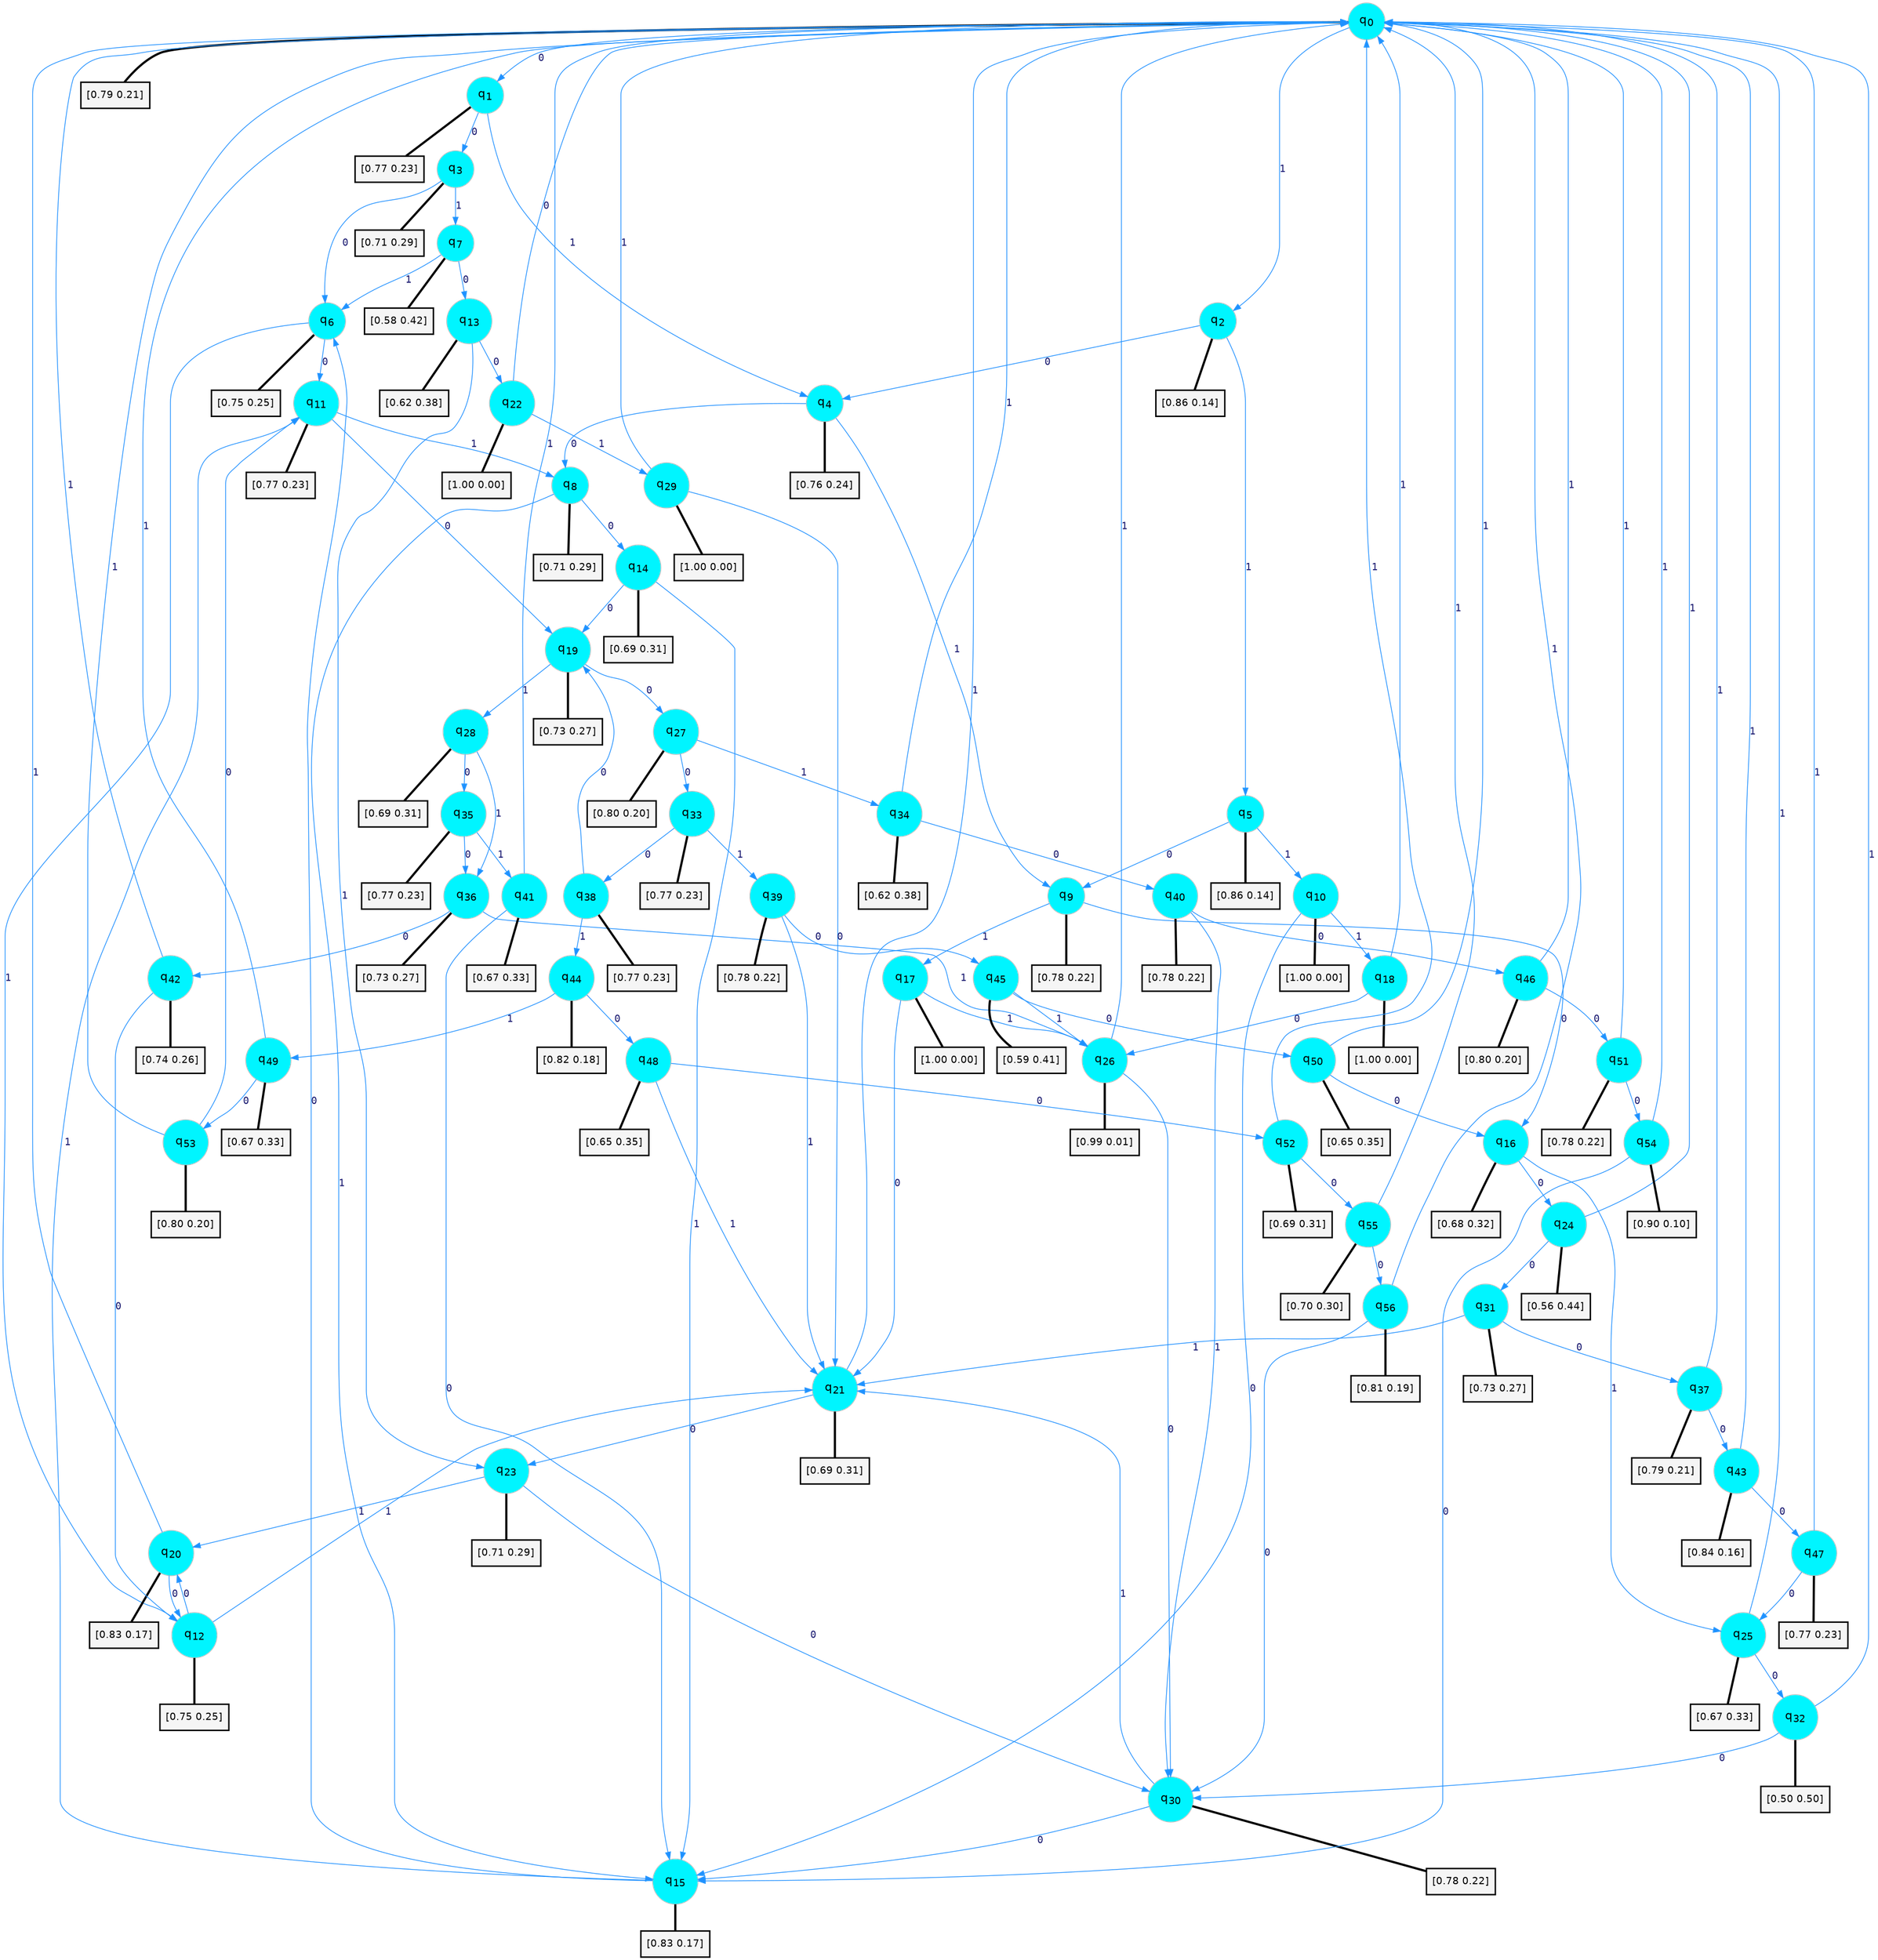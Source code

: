 digraph G {
graph [
bgcolor=transparent, dpi=300, rankdir=TD, size="40,25"];
node [
color=gray, fillcolor=turquoise1, fontcolor=black, fontname=Helvetica, fontsize=16, fontweight=bold, shape=circle, style=filled];
edge [
arrowsize=1, color=dodgerblue1, fontcolor=midnightblue, fontname=courier, fontweight=bold, penwidth=1, style=solid, weight=20];
0[label=<q<SUB>0</SUB>>];
1[label=<q<SUB>1</SUB>>];
2[label=<q<SUB>2</SUB>>];
3[label=<q<SUB>3</SUB>>];
4[label=<q<SUB>4</SUB>>];
5[label=<q<SUB>5</SUB>>];
6[label=<q<SUB>6</SUB>>];
7[label=<q<SUB>7</SUB>>];
8[label=<q<SUB>8</SUB>>];
9[label=<q<SUB>9</SUB>>];
10[label=<q<SUB>10</SUB>>];
11[label=<q<SUB>11</SUB>>];
12[label=<q<SUB>12</SUB>>];
13[label=<q<SUB>13</SUB>>];
14[label=<q<SUB>14</SUB>>];
15[label=<q<SUB>15</SUB>>];
16[label=<q<SUB>16</SUB>>];
17[label=<q<SUB>17</SUB>>];
18[label=<q<SUB>18</SUB>>];
19[label=<q<SUB>19</SUB>>];
20[label=<q<SUB>20</SUB>>];
21[label=<q<SUB>21</SUB>>];
22[label=<q<SUB>22</SUB>>];
23[label=<q<SUB>23</SUB>>];
24[label=<q<SUB>24</SUB>>];
25[label=<q<SUB>25</SUB>>];
26[label=<q<SUB>26</SUB>>];
27[label=<q<SUB>27</SUB>>];
28[label=<q<SUB>28</SUB>>];
29[label=<q<SUB>29</SUB>>];
30[label=<q<SUB>30</SUB>>];
31[label=<q<SUB>31</SUB>>];
32[label=<q<SUB>32</SUB>>];
33[label=<q<SUB>33</SUB>>];
34[label=<q<SUB>34</SUB>>];
35[label=<q<SUB>35</SUB>>];
36[label=<q<SUB>36</SUB>>];
37[label=<q<SUB>37</SUB>>];
38[label=<q<SUB>38</SUB>>];
39[label=<q<SUB>39</SUB>>];
40[label=<q<SUB>40</SUB>>];
41[label=<q<SUB>41</SUB>>];
42[label=<q<SUB>42</SUB>>];
43[label=<q<SUB>43</SUB>>];
44[label=<q<SUB>44</SUB>>];
45[label=<q<SUB>45</SUB>>];
46[label=<q<SUB>46</SUB>>];
47[label=<q<SUB>47</SUB>>];
48[label=<q<SUB>48</SUB>>];
49[label=<q<SUB>49</SUB>>];
50[label=<q<SUB>50</SUB>>];
51[label=<q<SUB>51</SUB>>];
52[label=<q<SUB>52</SUB>>];
53[label=<q<SUB>53</SUB>>];
54[label=<q<SUB>54</SUB>>];
55[label=<q<SUB>55</SUB>>];
56[label=<q<SUB>56</SUB>>];
57[label="[0.79 0.21]", shape=box,fontcolor=black, fontname=Helvetica, fontsize=14, penwidth=2, fillcolor=whitesmoke,color=black];
58[label="[0.77 0.23]", shape=box,fontcolor=black, fontname=Helvetica, fontsize=14, penwidth=2, fillcolor=whitesmoke,color=black];
59[label="[0.86 0.14]", shape=box,fontcolor=black, fontname=Helvetica, fontsize=14, penwidth=2, fillcolor=whitesmoke,color=black];
60[label="[0.71 0.29]", shape=box,fontcolor=black, fontname=Helvetica, fontsize=14, penwidth=2, fillcolor=whitesmoke,color=black];
61[label="[0.76 0.24]", shape=box,fontcolor=black, fontname=Helvetica, fontsize=14, penwidth=2, fillcolor=whitesmoke,color=black];
62[label="[0.86 0.14]", shape=box,fontcolor=black, fontname=Helvetica, fontsize=14, penwidth=2, fillcolor=whitesmoke,color=black];
63[label="[0.75 0.25]", shape=box,fontcolor=black, fontname=Helvetica, fontsize=14, penwidth=2, fillcolor=whitesmoke,color=black];
64[label="[0.58 0.42]", shape=box,fontcolor=black, fontname=Helvetica, fontsize=14, penwidth=2, fillcolor=whitesmoke,color=black];
65[label="[0.71 0.29]", shape=box,fontcolor=black, fontname=Helvetica, fontsize=14, penwidth=2, fillcolor=whitesmoke,color=black];
66[label="[0.78 0.22]", shape=box,fontcolor=black, fontname=Helvetica, fontsize=14, penwidth=2, fillcolor=whitesmoke,color=black];
67[label="[1.00 0.00]", shape=box,fontcolor=black, fontname=Helvetica, fontsize=14, penwidth=2, fillcolor=whitesmoke,color=black];
68[label="[0.77 0.23]", shape=box,fontcolor=black, fontname=Helvetica, fontsize=14, penwidth=2, fillcolor=whitesmoke,color=black];
69[label="[0.75 0.25]", shape=box,fontcolor=black, fontname=Helvetica, fontsize=14, penwidth=2, fillcolor=whitesmoke,color=black];
70[label="[0.62 0.38]", shape=box,fontcolor=black, fontname=Helvetica, fontsize=14, penwidth=2, fillcolor=whitesmoke,color=black];
71[label="[0.69 0.31]", shape=box,fontcolor=black, fontname=Helvetica, fontsize=14, penwidth=2, fillcolor=whitesmoke,color=black];
72[label="[0.83 0.17]", shape=box,fontcolor=black, fontname=Helvetica, fontsize=14, penwidth=2, fillcolor=whitesmoke,color=black];
73[label="[0.68 0.32]", shape=box,fontcolor=black, fontname=Helvetica, fontsize=14, penwidth=2, fillcolor=whitesmoke,color=black];
74[label="[1.00 0.00]", shape=box,fontcolor=black, fontname=Helvetica, fontsize=14, penwidth=2, fillcolor=whitesmoke,color=black];
75[label="[1.00 0.00]", shape=box,fontcolor=black, fontname=Helvetica, fontsize=14, penwidth=2, fillcolor=whitesmoke,color=black];
76[label="[0.73 0.27]", shape=box,fontcolor=black, fontname=Helvetica, fontsize=14, penwidth=2, fillcolor=whitesmoke,color=black];
77[label="[0.83 0.17]", shape=box,fontcolor=black, fontname=Helvetica, fontsize=14, penwidth=2, fillcolor=whitesmoke,color=black];
78[label="[0.69 0.31]", shape=box,fontcolor=black, fontname=Helvetica, fontsize=14, penwidth=2, fillcolor=whitesmoke,color=black];
79[label="[1.00 0.00]", shape=box,fontcolor=black, fontname=Helvetica, fontsize=14, penwidth=2, fillcolor=whitesmoke,color=black];
80[label="[0.71 0.29]", shape=box,fontcolor=black, fontname=Helvetica, fontsize=14, penwidth=2, fillcolor=whitesmoke,color=black];
81[label="[0.56 0.44]", shape=box,fontcolor=black, fontname=Helvetica, fontsize=14, penwidth=2, fillcolor=whitesmoke,color=black];
82[label="[0.67 0.33]", shape=box,fontcolor=black, fontname=Helvetica, fontsize=14, penwidth=2, fillcolor=whitesmoke,color=black];
83[label="[0.99 0.01]", shape=box,fontcolor=black, fontname=Helvetica, fontsize=14, penwidth=2, fillcolor=whitesmoke,color=black];
84[label="[0.80 0.20]", shape=box,fontcolor=black, fontname=Helvetica, fontsize=14, penwidth=2, fillcolor=whitesmoke,color=black];
85[label="[0.69 0.31]", shape=box,fontcolor=black, fontname=Helvetica, fontsize=14, penwidth=2, fillcolor=whitesmoke,color=black];
86[label="[1.00 0.00]", shape=box,fontcolor=black, fontname=Helvetica, fontsize=14, penwidth=2, fillcolor=whitesmoke,color=black];
87[label="[0.78 0.22]", shape=box,fontcolor=black, fontname=Helvetica, fontsize=14, penwidth=2, fillcolor=whitesmoke,color=black];
88[label="[0.73 0.27]", shape=box,fontcolor=black, fontname=Helvetica, fontsize=14, penwidth=2, fillcolor=whitesmoke,color=black];
89[label="[0.50 0.50]", shape=box,fontcolor=black, fontname=Helvetica, fontsize=14, penwidth=2, fillcolor=whitesmoke,color=black];
90[label="[0.77 0.23]", shape=box,fontcolor=black, fontname=Helvetica, fontsize=14, penwidth=2, fillcolor=whitesmoke,color=black];
91[label="[0.62 0.38]", shape=box,fontcolor=black, fontname=Helvetica, fontsize=14, penwidth=2, fillcolor=whitesmoke,color=black];
92[label="[0.77 0.23]", shape=box,fontcolor=black, fontname=Helvetica, fontsize=14, penwidth=2, fillcolor=whitesmoke,color=black];
93[label="[0.73 0.27]", shape=box,fontcolor=black, fontname=Helvetica, fontsize=14, penwidth=2, fillcolor=whitesmoke,color=black];
94[label="[0.79 0.21]", shape=box,fontcolor=black, fontname=Helvetica, fontsize=14, penwidth=2, fillcolor=whitesmoke,color=black];
95[label="[0.77 0.23]", shape=box,fontcolor=black, fontname=Helvetica, fontsize=14, penwidth=2, fillcolor=whitesmoke,color=black];
96[label="[0.78 0.22]", shape=box,fontcolor=black, fontname=Helvetica, fontsize=14, penwidth=2, fillcolor=whitesmoke,color=black];
97[label="[0.78 0.22]", shape=box,fontcolor=black, fontname=Helvetica, fontsize=14, penwidth=2, fillcolor=whitesmoke,color=black];
98[label="[0.67 0.33]", shape=box,fontcolor=black, fontname=Helvetica, fontsize=14, penwidth=2, fillcolor=whitesmoke,color=black];
99[label="[0.74 0.26]", shape=box,fontcolor=black, fontname=Helvetica, fontsize=14, penwidth=2, fillcolor=whitesmoke,color=black];
100[label="[0.84 0.16]", shape=box,fontcolor=black, fontname=Helvetica, fontsize=14, penwidth=2, fillcolor=whitesmoke,color=black];
101[label="[0.82 0.18]", shape=box,fontcolor=black, fontname=Helvetica, fontsize=14, penwidth=2, fillcolor=whitesmoke,color=black];
102[label="[0.59 0.41]", shape=box,fontcolor=black, fontname=Helvetica, fontsize=14, penwidth=2, fillcolor=whitesmoke,color=black];
103[label="[0.80 0.20]", shape=box,fontcolor=black, fontname=Helvetica, fontsize=14, penwidth=2, fillcolor=whitesmoke,color=black];
104[label="[0.77 0.23]", shape=box,fontcolor=black, fontname=Helvetica, fontsize=14, penwidth=2, fillcolor=whitesmoke,color=black];
105[label="[0.65 0.35]", shape=box,fontcolor=black, fontname=Helvetica, fontsize=14, penwidth=2, fillcolor=whitesmoke,color=black];
106[label="[0.67 0.33]", shape=box,fontcolor=black, fontname=Helvetica, fontsize=14, penwidth=2, fillcolor=whitesmoke,color=black];
107[label="[0.65 0.35]", shape=box,fontcolor=black, fontname=Helvetica, fontsize=14, penwidth=2, fillcolor=whitesmoke,color=black];
108[label="[0.78 0.22]", shape=box,fontcolor=black, fontname=Helvetica, fontsize=14, penwidth=2, fillcolor=whitesmoke,color=black];
109[label="[0.69 0.31]", shape=box,fontcolor=black, fontname=Helvetica, fontsize=14, penwidth=2, fillcolor=whitesmoke,color=black];
110[label="[0.80 0.20]", shape=box,fontcolor=black, fontname=Helvetica, fontsize=14, penwidth=2, fillcolor=whitesmoke,color=black];
111[label="[0.90 0.10]", shape=box,fontcolor=black, fontname=Helvetica, fontsize=14, penwidth=2, fillcolor=whitesmoke,color=black];
112[label="[0.70 0.30]", shape=box,fontcolor=black, fontname=Helvetica, fontsize=14, penwidth=2, fillcolor=whitesmoke,color=black];
113[label="[0.81 0.19]", shape=box,fontcolor=black, fontname=Helvetica, fontsize=14, penwidth=2, fillcolor=whitesmoke,color=black];
0->1 [label=0];
0->2 [label=1];
0->57 [arrowhead=none, penwidth=3,color=black];
1->3 [label=0];
1->4 [label=1];
1->58 [arrowhead=none, penwidth=3,color=black];
2->4 [label=0];
2->5 [label=1];
2->59 [arrowhead=none, penwidth=3,color=black];
3->6 [label=0];
3->7 [label=1];
3->60 [arrowhead=none, penwidth=3,color=black];
4->8 [label=0];
4->9 [label=1];
4->61 [arrowhead=none, penwidth=3,color=black];
5->9 [label=0];
5->10 [label=1];
5->62 [arrowhead=none, penwidth=3,color=black];
6->11 [label=0];
6->12 [label=1];
6->63 [arrowhead=none, penwidth=3,color=black];
7->13 [label=0];
7->6 [label=1];
7->64 [arrowhead=none, penwidth=3,color=black];
8->14 [label=0];
8->15 [label=1];
8->65 [arrowhead=none, penwidth=3,color=black];
9->16 [label=0];
9->17 [label=1];
9->66 [arrowhead=none, penwidth=3,color=black];
10->15 [label=0];
10->18 [label=1];
10->67 [arrowhead=none, penwidth=3,color=black];
11->19 [label=0];
11->8 [label=1];
11->68 [arrowhead=none, penwidth=3,color=black];
12->20 [label=0];
12->21 [label=1];
12->69 [arrowhead=none, penwidth=3,color=black];
13->22 [label=0];
13->23 [label=1];
13->70 [arrowhead=none, penwidth=3,color=black];
14->19 [label=0];
14->15 [label=1];
14->71 [arrowhead=none, penwidth=3,color=black];
15->6 [label=0];
15->11 [label=1];
15->72 [arrowhead=none, penwidth=3,color=black];
16->24 [label=0];
16->25 [label=1];
16->73 [arrowhead=none, penwidth=3,color=black];
17->21 [label=0];
17->26 [label=1];
17->74 [arrowhead=none, penwidth=3,color=black];
18->26 [label=0];
18->0 [label=1];
18->75 [arrowhead=none, penwidth=3,color=black];
19->27 [label=0];
19->28 [label=1];
19->76 [arrowhead=none, penwidth=3,color=black];
20->12 [label=0];
20->0 [label=1];
20->77 [arrowhead=none, penwidth=3,color=black];
21->23 [label=0];
21->0 [label=1];
21->78 [arrowhead=none, penwidth=3,color=black];
22->0 [label=0];
22->29 [label=1];
22->79 [arrowhead=none, penwidth=3,color=black];
23->30 [label=0];
23->20 [label=1];
23->80 [arrowhead=none, penwidth=3,color=black];
24->31 [label=0];
24->0 [label=1];
24->81 [arrowhead=none, penwidth=3,color=black];
25->32 [label=0];
25->0 [label=1];
25->82 [arrowhead=none, penwidth=3,color=black];
26->30 [label=0];
26->0 [label=1];
26->83 [arrowhead=none, penwidth=3,color=black];
27->33 [label=0];
27->34 [label=1];
27->84 [arrowhead=none, penwidth=3,color=black];
28->35 [label=0];
28->36 [label=1];
28->85 [arrowhead=none, penwidth=3,color=black];
29->21 [label=0];
29->0 [label=1];
29->86 [arrowhead=none, penwidth=3,color=black];
30->15 [label=0];
30->21 [label=1];
30->87 [arrowhead=none, penwidth=3,color=black];
31->37 [label=0];
31->21 [label=1];
31->88 [arrowhead=none, penwidth=3,color=black];
32->30 [label=0];
32->0 [label=1];
32->89 [arrowhead=none, penwidth=3,color=black];
33->38 [label=0];
33->39 [label=1];
33->90 [arrowhead=none, penwidth=3,color=black];
34->40 [label=0];
34->0 [label=1];
34->91 [arrowhead=none, penwidth=3,color=black];
35->36 [label=0];
35->41 [label=1];
35->92 [arrowhead=none, penwidth=3,color=black];
36->42 [label=0];
36->26 [label=1];
36->93 [arrowhead=none, penwidth=3,color=black];
37->43 [label=0];
37->0 [label=1];
37->94 [arrowhead=none, penwidth=3,color=black];
38->19 [label=0];
38->44 [label=1];
38->95 [arrowhead=none, penwidth=3,color=black];
39->45 [label=0];
39->21 [label=1];
39->96 [arrowhead=none, penwidth=3,color=black];
40->46 [label=0];
40->30 [label=1];
40->97 [arrowhead=none, penwidth=3,color=black];
41->15 [label=0];
41->0 [label=1];
41->98 [arrowhead=none, penwidth=3,color=black];
42->12 [label=0];
42->0 [label=1];
42->99 [arrowhead=none, penwidth=3,color=black];
43->47 [label=0];
43->0 [label=1];
43->100 [arrowhead=none, penwidth=3,color=black];
44->48 [label=0];
44->49 [label=1];
44->101 [arrowhead=none, penwidth=3,color=black];
45->50 [label=0];
45->26 [label=1];
45->102 [arrowhead=none, penwidth=3,color=black];
46->51 [label=0];
46->0 [label=1];
46->103 [arrowhead=none, penwidth=3,color=black];
47->25 [label=0];
47->0 [label=1];
47->104 [arrowhead=none, penwidth=3,color=black];
48->52 [label=0];
48->21 [label=1];
48->105 [arrowhead=none, penwidth=3,color=black];
49->53 [label=0];
49->0 [label=1];
49->106 [arrowhead=none, penwidth=3,color=black];
50->16 [label=0];
50->0 [label=1];
50->107 [arrowhead=none, penwidth=3,color=black];
51->54 [label=0];
51->0 [label=1];
51->108 [arrowhead=none, penwidth=3,color=black];
52->55 [label=0];
52->0 [label=1];
52->109 [arrowhead=none, penwidth=3,color=black];
53->11 [label=0];
53->0 [label=1];
53->110 [arrowhead=none, penwidth=3,color=black];
54->15 [label=0];
54->0 [label=1];
54->111 [arrowhead=none, penwidth=3,color=black];
55->56 [label=0];
55->0 [label=1];
55->112 [arrowhead=none, penwidth=3,color=black];
56->30 [label=0];
56->0 [label=1];
56->113 [arrowhead=none, penwidth=3,color=black];
}
